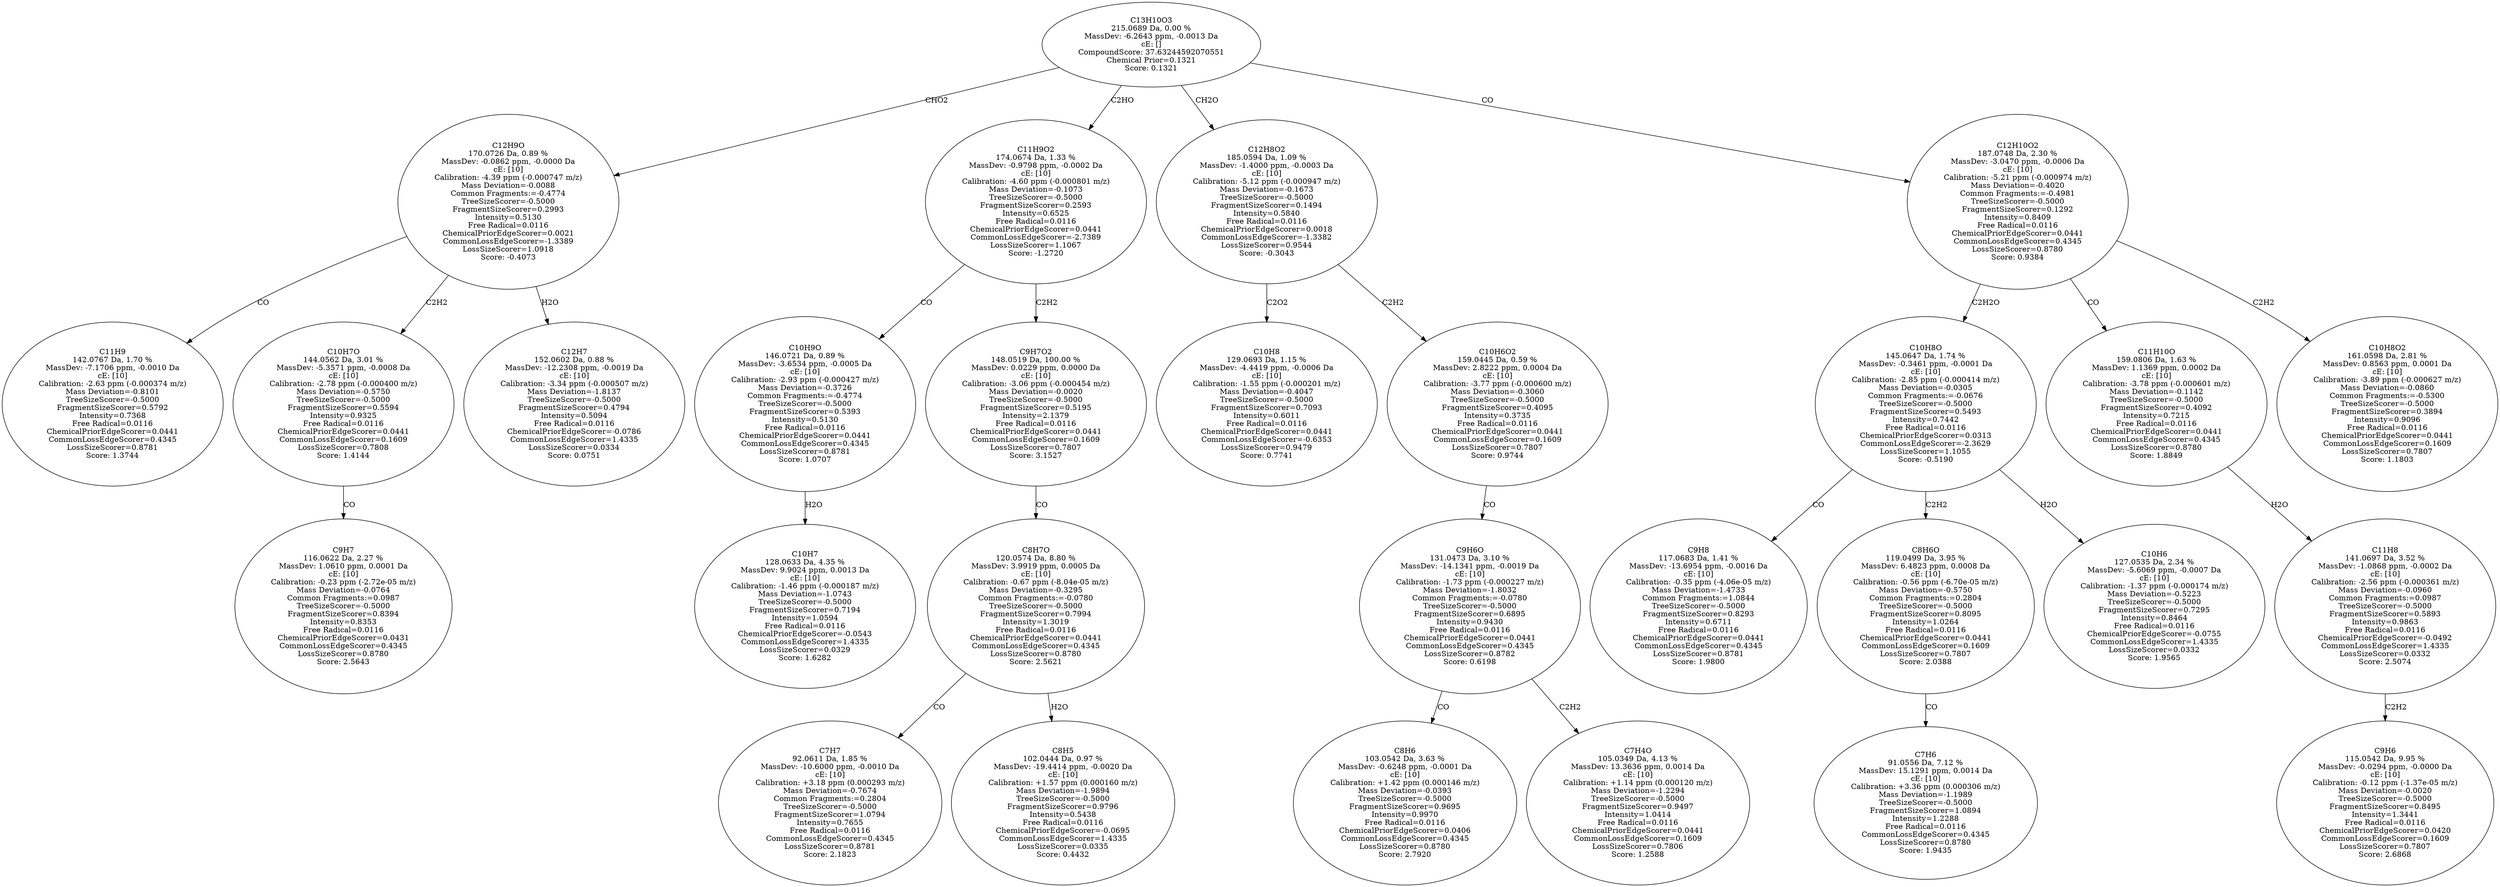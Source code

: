 strict digraph {
v1 [label="C11H9\n142.0767 Da, 1.70 %\nMassDev: -7.1706 ppm, -0.0010 Da\ncE: [10]\nCalibration: -2.63 ppm (-0.000374 m/z)\nMass Deviation=-0.8101\nTreeSizeScorer=-0.5000\nFragmentSizeScorer=0.5792\nIntensity=0.7368\nFree Radical=0.0116\nChemicalPriorEdgeScorer=0.0441\nCommonLossEdgeScorer=0.4345\nLossSizeScorer=0.8781\nScore: 1.3744"];
v2 [label="C9H7\n116.0622 Da, 2.27 %\nMassDev: 1.0610 ppm, 0.0001 Da\ncE: [10]\nCalibration: -0.23 ppm (-2.72e-05 m/z)\nMass Deviation=-0.0764\nCommon Fragments:=0.0987\nTreeSizeScorer=-0.5000\nFragmentSizeScorer=0.8394\nIntensity=0.8353\nFree Radical=0.0116\nChemicalPriorEdgeScorer=0.0431\nCommonLossEdgeScorer=0.4345\nLossSizeScorer=0.8780\nScore: 2.5643"];
v3 [label="C10H7O\n144.0562 Da, 3.01 %\nMassDev: -5.3571 ppm, -0.0008 Da\ncE: [10]\nCalibration: -2.78 ppm (-0.000400 m/z)\nMass Deviation=-0.5750\nTreeSizeScorer=-0.5000\nFragmentSizeScorer=0.5594\nIntensity=0.9325\nFree Radical=0.0116\nChemicalPriorEdgeScorer=0.0441\nCommonLossEdgeScorer=0.1609\nLossSizeScorer=0.7808\nScore: 1.4144"];
v4 [label="C12H7\n152.0602 Da, 0.88 %\nMassDev: -12.2308 ppm, -0.0019 Da\ncE: [10]\nCalibration: -3.34 ppm (-0.000507 m/z)\nMass Deviation=-1.8137\nTreeSizeScorer=-0.5000\nFragmentSizeScorer=0.4794\nIntensity=0.5094\nFree Radical=0.0116\nChemicalPriorEdgeScorer=-0.0786\nCommonLossEdgeScorer=1.4335\nLossSizeScorer=0.0334\nScore: 0.0751"];
v5 [label="C12H9O\n170.0726 Da, 0.89 %\nMassDev: -0.0862 ppm, -0.0000 Da\ncE: [10]\nCalibration: -4.39 ppm (-0.000747 m/z)\nMass Deviation=-0.0088\nCommon Fragments:=-0.4774\nTreeSizeScorer=-0.5000\nFragmentSizeScorer=0.2993\nIntensity=0.5130\nFree Radical=0.0116\nChemicalPriorEdgeScorer=0.0021\nCommonLossEdgeScorer=-1.3389\nLossSizeScorer=1.0918\nScore: -0.4073"];
v6 [label="C10H7\n128.0633 Da, 4.35 %\nMassDev: 9.9024 ppm, 0.0013 Da\ncE: [10]\nCalibration: -1.46 ppm (-0.000187 m/z)\nMass Deviation=-1.0743\nTreeSizeScorer=-0.5000\nFragmentSizeScorer=0.7194\nIntensity=1.0594\nFree Radical=0.0116\nChemicalPriorEdgeScorer=-0.0543\nCommonLossEdgeScorer=1.4335\nLossSizeScorer=0.0329\nScore: 1.6282"];
v7 [label="C10H9O\n146.0721 Da, 0.89 %\nMassDev: -3.6534 ppm, -0.0005 Da\ncE: [10]\nCalibration: -2.93 ppm (-0.000427 m/z)\nMass Deviation=-0.3726\nCommon Fragments:=-0.4774\nTreeSizeScorer=-0.5000\nFragmentSizeScorer=0.5393\nIntensity=0.5130\nFree Radical=0.0116\nChemicalPriorEdgeScorer=0.0441\nCommonLossEdgeScorer=0.4345\nLossSizeScorer=0.8781\nScore: 1.0707"];
v8 [label="C7H7\n92.0611 Da, 1.85 %\nMassDev: -10.6000 ppm, -0.0010 Da\ncE: [10]\nCalibration: +3.18 ppm (0.000293 m/z)\nMass Deviation=-0.7674\nCommon Fragments:=0.2804\nTreeSizeScorer=-0.5000\nFragmentSizeScorer=1.0794\nIntensity=0.7655\nFree Radical=0.0116\nCommonLossEdgeScorer=0.4345\nLossSizeScorer=0.8781\nScore: 2.1823"];
v9 [label="C8H5\n102.0444 Da, 0.97 %\nMassDev: -19.4414 ppm, -0.0020 Da\ncE: [10]\nCalibration: +1.57 ppm (0.000160 m/z)\nMass Deviation=-1.9894\nTreeSizeScorer=-0.5000\nFragmentSizeScorer=0.9796\nIntensity=0.5438\nFree Radical=0.0116\nChemicalPriorEdgeScorer=-0.0695\nCommonLossEdgeScorer=1.4335\nLossSizeScorer=0.0335\nScore: 0.4432"];
v10 [label="C8H7O\n120.0574 Da, 8.80 %\nMassDev: 3.9919 ppm, 0.0005 Da\ncE: [10]\nCalibration: -0.67 ppm (-8.04e-05 m/z)\nMass Deviation=-0.3295\nCommon Fragments:=-0.0780\nTreeSizeScorer=-0.5000\nFragmentSizeScorer=0.7994\nIntensity=1.3019\nFree Radical=0.0116\nChemicalPriorEdgeScorer=0.0441\nCommonLossEdgeScorer=0.4345\nLossSizeScorer=0.8780\nScore: 2.5621"];
v11 [label="C9H7O2\n148.0519 Da, 100.00 %\nMassDev: 0.0229 ppm, 0.0000 Da\ncE: [10]\nCalibration: -3.06 ppm (-0.000454 m/z)\nMass Deviation=-0.0020\nTreeSizeScorer=-0.5000\nFragmentSizeScorer=0.5195\nIntensity=2.1379\nFree Radical=0.0116\nChemicalPriorEdgeScorer=0.0441\nCommonLossEdgeScorer=0.1609\nLossSizeScorer=0.7807\nScore: 3.1527"];
v12 [label="C11H9O2\n174.0674 Da, 1.33 %\nMassDev: -0.9798 ppm, -0.0002 Da\ncE: [10]\nCalibration: -4.60 ppm (-0.000801 m/z)\nMass Deviation=-0.1073\nTreeSizeScorer=-0.5000\nFragmentSizeScorer=0.2593\nIntensity=0.6525\nFree Radical=0.0116\nChemicalPriorEdgeScorer=0.0441\nCommonLossEdgeScorer=-2.7389\nLossSizeScorer=1.1067\nScore: -1.2720"];
v13 [label="C10H8\n129.0693 Da, 1.15 %\nMassDev: -4.4419 ppm, -0.0006 Da\ncE: [10]\nCalibration: -1.55 ppm (-0.000201 m/z)\nMass Deviation=-0.4047\nTreeSizeScorer=-0.5000\nFragmentSizeScorer=0.7093\nIntensity=0.6011\nFree Radical=0.0116\nChemicalPriorEdgeScorer=0.0441\nCommonLossEdgeScorer=-0.6353\nLossSizeScorer=0.9479\nScore: 0.7741"];
v14 [label="C8H6\n103.0542 Da, 3.63 %\nMassDev: -0.6248 ppm, -0.0001 Da\ncE: [10]\nCalibration: +1.42 ppm (0.000146 m/z)\nMass Deviation=-0.0393\nTreeSizeScorer=-0.5000\nFragmentSizeScorer=0.9695\nIntensity=0.9970\nFree Radical=0.0116\nChemicalPriorEdgeScorer=0.0406\nCommonLossEdgeScorer=0.4345\nLossSizeScorer=0.8780\nScore: 2.7920"];
v15 [label="C7H4O\n105.0349 Da, 4.13 %\nMassDev: 13.3636 ppm, 0.0014 Da\ncE: [10]\nCalibration: +1.14 ppm (0.000120 m/z)\nMass Deviation=-1.2294\nTreeSizeScorer=-0.5000\nFragmentSizeScorer=0.9497\nIntensity=1.0414\nFree Radical=0.0116\nChemicalPriorEdgeScorer=0.0441\nCommonLossEdgeScorer=0.1609\nLossSizeScorer=0.7806\nScore: 1.2588"];
v16 [label="C9H6O\n131.0473 Da, 3.10 %\nMassDev: -14.1341 ppm, -0.0019 Da\ncE: [10]\nCalibration: -1.73 ppm (-0.000227 m/z)\nMass Deviation=-1.8032\nCommon Fragments:=-0.0780\nTreeSizeScorer=-0.5000\nFragmentSizeScorer=0.6895\nIntensity=0.9430\nFree Radical=0.0116\nChemicalPriorEdgeScorer=0.0441\nCommonLossEdgeScorer=0.4345\nLossSizeScorer=0.8782\nScore: 0.6198"];
v17 [label="C10H6O2\n159.0445 Da, 0.59 %\nMassDev: 2.8222 ppm, 0.0004 Da\ncE: [10]\nCalibration: -3.77 ppm (-0.000600 m/z)\nMass Deviation=-0.3060\nTreeSizeScorer=-0.5000\nFragmentSizeScorer=0.4095\nIntensity=0.3735\nFree Radical=0.0116\nChemicalPriorEdgeScorer=0.0441\nCommonLossEdgeScorer=0.1609\nLossSizeScorer=0.7807\nScore: 0.9744"];
v18 [label="C12H8O2\n185.0594 Da, 1.09 %\nMassDev: -1.4000 ppm, -0.0003 Da\ncE: [10]\nCalibration: -5.12 ppm (-0.000947 m/z)\nMass Deviation=-0.1673\nTreeSizeScorer=-0.5000\nFragmentSizeScorer=0.1494\nIntensity=0.5840\nFree Radical=0.0116\nChemicalPriorEdgeScorer=0.0018\nCommonLossEdgeScorer=-1.3382\nLossSizeScorer=0.9544\nScore: -0.3043"];
v19 [label="C9H8\n117.0683 Da, 1.41 %\nMassDev: -13.6954 ppm, -0.0016 Da\ncE: [10]\nCalibration: -0.35 ppm (-4.06e-05 m/z)\nMass Deviation=-1.4733\nCommon Fragments:=1.0844\nTreeSizeScorer=-0.5000\nFragmentSizeScorer=0.8293\nIntensity=0.6711\nFree Radical=0.0116\nChemicalPriorEdgeScorer=0.0441\nCommonLossEdgeScorer=0.4345\nLossSizeScorer=0.8781\nScore: 1.9800"];
v20 [label="C7H6\n91.0556 Da, 7.12 %\nMassDev: 15.1291 ppm, 0.0014 Da\ncE: [10]\nCalibration: +3.36 ppm (0.000306 m/z)\nMass Deviation=-1.1989\nTreeSizeScorer=-0.5000\nFragmentSizeScorer=1.0894\nIntensity=1.2288\nFree Radical=0.0116\nCommonLossEdgeScorer=0.4345\nLossSizeScorer=0.8780\nScore: 1.9435"];
v21 [label="C8H6O\n119.0499 Da, 3.95 %\nMassDev: 6.4823 ppm, 0.0008 Da\ncE: [10]\nCalibration: -0.56 ppm (-6.70e-05 m/z)\nMass Deviation=-0.5750\nCommon Fragments:=0.2804\nTreeSizeScorer=-0.5000\nFragmentSizeScorer=0.8095\nIntensity=1.0264\nFree Radical=0.0116\nChemicalPriorEdgeScorer=0.0441\nCommonLossEdgeScorer=0.1609\nLossSizeScorer=0.7807\nScore: 2.0388"];
v22 [label="C10H6\n127.0535 Da, 2.34 %\nMassDev: -5.6069 ppm, -0.0007 Da\ncE: [10]\nCalibration: -1.37 ppm (-0.000174 m/z)\nMass Deviation=-0.5223\nTreeSizeScorer=-0.5000\nFragmentSizeScorer=0.7295\nIntensity=0.8464\nFree Radical=0.0116\nChemicalPriorEdgeScorer=-0.0755\nCommonLossEdgeScorer=1.4335\nLossSizeScorer=0.0332\nScore: 1.9565"];
v23 [label="C10H8O\n145.0647 Da, 1.74 %\nMassDev: -0.3461 ppm, -0.0001 Da\ncE: [10]\nCalibration: -2.85 ppm (-0.000414 m/z)\nMass Deviation=-0.0305\nCommon Fragments:=-0.0676\nTreeSizeScorer=-0.5000\nFragmentSizeScorer=0.5493\nIntensity=0.7442\nFree Radical=0.0116\nChemicalPriorEdgeScorer=0.0313\nCommonLossEdgeScorer=-2.3629\nLossSizeScorer=1.1055\nScore: -0.5190"];
v24 [label="C9H6\n115.0542 Da, 9.95 %\nMassDev: -0.0294 ppm, -0.0000 Da\ncE: [10]\nCalibration: -0.12 ppm (-1.37e-05 m/z)\nMass Deviation=-0.0020\nTreeSizeScorer=-0.5000\nFragmentSizeScorer=0.8495\nIntensity=1.3441\nFree Radical=0.0116\nChemicalPriorEdgeScorer=0.0420\nCommonLossEdgeScorer=0.1609\nLossSizeScorer=0.7807\nScore: 2.6868"];
v25 [label="C11H8\n141.0697 Da, 3.52 %\nMassDev: -1.0868 ppm, -0.0002 Da\ncE: [10]\nCalibration: -2.56 ppm (-0.000361 m/z)\nMass Deviation=-0.0960\nCommon Fragments:=0.0987\nTreeSizeScorer=-0.5000\nFragmentSizeScorer=0.5893\nIntensity=0.9863\nFree Radical=0.0116\nChemicalPriorEdgeScorer=-0.0492\nCommonLossEdgeScorer=1.4335\nLossSizeScorer=0.0332\nScore: 2.5074"];
v26 [label="C11H10O\n159.0806 Da, 1.63 %\nMassDev: 1.1369 ppm, 0.0002 Da\ncE: [10]\nCalibration: -3.78 ppm (-0.000601 m/z)\nMass Deviation=-0.1142\nTreeSizeScorer=-0.5000\nFragmentSizeScorer=0.4092\nIntensity=0.7215\nFree Radical=0.0116\nChemicalPriorEdgeScorer=0.0441\nCommonLossEdgeScorer=0.4345\nLossSizeScorer=0.8780\nScore: 1.8849"];
v27 [label="C10H8O2\n161.0598 Da, 2.81 %\nMassDev: 0.8563 ppm, 0.0001 Da\ncE: [10]\nCalibration: -3.89 ppm (-0.000627 m/z)\nMass Deviation=-0.0860\nCommon Fragments:=-0.5300\nTreeSizeScorer=-0.5000\nFragmentSizeScorer=0.3894\nIntensity=0.9096\nFree Radical=0.0116\nChemicalPriorEdgeScorer=0.0441\nCommonLossEdgeScorer=0.1609\nLossSizeScorer=0.7807\nScore: 1.1803"];
v28 [label="C12H10O2\n187.0748 Da, 2.30 %\nMassDev: -3.0470 ppm, -0.0006 Da\ncE: [10]\nCalibration: -5.21 ppm (-0.000974 m/z)\nMass Deviation=-0.4020\nCommon Fragments:=-0.4981\nTreeSizeScorer=-0.5000\nFragmentSizeScorer=0.1292\nIntensity=0.8409\nFree Radical=0.0116\nChemicalPriorEdgeScorer=0.0441\nCommonLossEdgeScorer=0.4345\nLossSizeScorer=0.8780\nScore: 0.9384"];
v29 [label="C13H10O3\n215.0689 Da, 0.00 %\nMassDev: -6.2643 ppm, -0.0013 Da\ncE: []\nCompoundScore: 37.63244592070551\nChemical Prior=0.1321\nScore: 0.1321"];
v5 -> v1 [label="CO"];
v3 -> v2 [label="CO"];
v5 -> v3 [label="C2H2"];
v5 -> v4 [label="H2O"];
v29 -> v5 [label="CHO2"];
v7 -> v6 [label="H2O"];
v12 -> v7 [label="CO"];
v10 -> v8 [label="CO"];
v10 -> v9 [label="H2O"];
v11 -> v10 [label="CO"];
v12 -> v11 [label="C2H2"];
v29 -> v12 [label="C2HO"];
v18 -> v13 [label="C2O2"];
v16 -> v14 [label="CO"];
v16 -> v15 [label="C2H2"];
v17 -> v16 [label="CO"];
v18 -> v17 [label="C2H2"];
v29 -> v18 [label="CH2O"];
v23 -> v19 [label="CO"];
v21 -> v20 [label="CO"];
v23 -> v21 [label="C2H2"];
v23 -> v22 [label="H2O"];
v28 -> v23 [label="C2H2O"];
v25 -> v24 [label="C2H2"];
v26 -> v25 [label="H2O"];
v28 -> v26 [label="CO"];
v28 -> v27 [label="C2H2"];
v29 -> v28 [label="CO"];
}